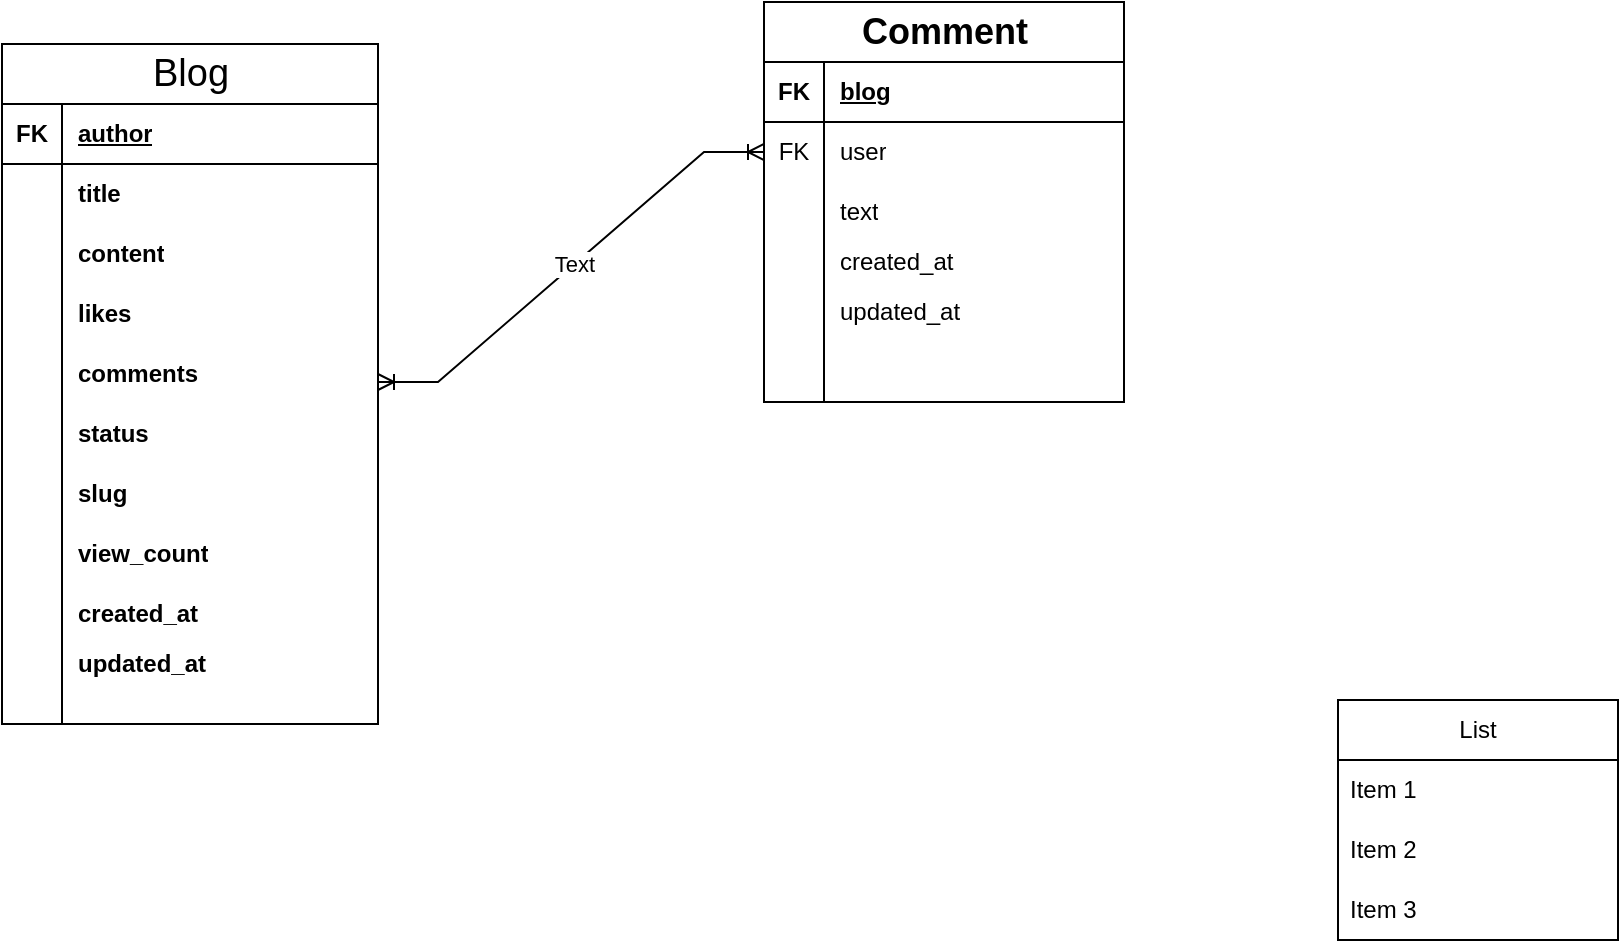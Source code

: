<mxfile version="22.1.7" type="github">
  <diagram id="C5RBs43oDa-KdzZeNtuy" name="Page-1">
    <mxGraphModel dx="872" dy="480" grid="1" gridSize="10" guides="1" tooltips="1" connect="1" arrows="1" fold="1" page="1" pageScale="1" pageWidth="827" pageHeight="1169" math="0" shadow="0">
      <root>
        <mxCell id="WIyWlLk6GJQsqaUBKTNV-0" />
        <mxCell id="WIyWlLk6GJQsqaUBKTNV-1" parent="WIyWlLk6GJQsqaUBKTNV-0" />
        <mxCell id="_QT-YO72YaYnlGwVpW6M-3" value="List" style="swimlane;fontStyle=0;childLayout=stackLayout;horizontal=1;startSize=30;horizontalStack=0;resizeParent=1;resizeParentMax=0;resizeLast=0;collapsible=1;marginBottom=0;whiteSpace=wrap;html=1;" vertex="1" parent="WIyWlLk6GJQsqaUBKTNV-1">
          <mxGeometry x="687" y="369" width="140" height="120" as="geometry" />
        </mxCell>
        <mxCell id="_QT-YO72YaYnlGwVpW6M-4" value="Item 1" style="text;strokeColor=none;fillColor=none;align=left;verticalAlign=middle;spacingLeft=4;spacingRight=4;overflow=hidden;points=[[0,0.5],[1,0.5]];portConstraint=eastwest;rotatable=0;whiteSpace=wrap;html=1;" vertex="1" parent="_QT-YO72YaYnlGwVpW6M-3">
          <mxGeometry y="30" width="140" height="30" as="geometry" />
        </mxCell>
        <mxCell id="_QT-YO72YaYnlGwVpW6M-5" value="Item 2" style="text;strokeColor=none;fillColor=none;align=left;verticalAlign=middle;spacingLeft=4;spacingRight=4;overflow=hidden;points=[[0,0.5],[1,0.5]];portConstraint=eastwest;rotatable=0;whiteSpace=wrap;html=1;" vertex="1" parent="_QT-YO72YaYnlGwVpW6M-3">
          <mxGeometry y="60" width="140" height="30" as="geometry" />
        </mxCell>
        <mxCell id="_QT-YO72YaYnlGwVpW6M-6" value="Item 3" style="text;strokeColor=none;fillColor=none;align=left;verticalAlign=middle;spacingLeft=4;spacingRight=4;overflow=hidden;points=[[0,0.5],[1,0.5]];portConstraint=eastwest;rotatable=0;whiteSpace=wrap;html=1;" vertex="1" parent="_QT-YO72YaYnlGwVpW6M-3">
          <mxGeometry y="90" width="140" height="30" as="geometry" />
        </mxCell>
        <mxCell id="_QT-YO72YaYnlGwVpW6M-9" value="&lt;span style=&quot;font-size: 19px;&quot;&gt;Blog&lt;/span&gt;" style="shape=table;startSize=30;container=1;collapsible=1;childLayout=tableLayout;fixedRows=1;rowLines=0;fontStyle=0;align=center;resizeLast=1;html=1;" vertex="1" parent="WIyWlLk6GJQsqaUBKTNV-1">
          <mxGeometry x="19" y="41" width="188" height="340" as="geometry" />
        </mxCell>
        <mxCell id="_QT-YO72YaYnlGwVpW6M-10" value="" style="shape=tableRow;horizontal=0;startSize=0;swimlaneHead=0;swimlaneBody=0;fillColor=none;collapsible=0;dropTarget=0;points=[[0,0.5],[1,0.5]];portConstraint=eastwest;top=0;left=0;right=0;bottom=1;fontStyle=1" vertex="1" parent="_QT-YO72YaYnlGwVpW6M-9">
          <mxGeometry y="30" width="188" height="30" as="geometry" />
        </mxCell>
        <mxCell id="_QT-YO72YaYnlGwVpW6M-11" value="FK" style="shape=partialRectangle;connectable=0;fillColor=none;top=0;left=0;bottom=0;right=0;fontStyle=1;overflow=hidden;whiteSpace=wrap;html=1;" vertex="1" parent="_QT-YO72YaYnlGwVpW6M-10">
          <mxGeometry width="30" height="30" as="geometry">
            <mxRectangle width="30" height="30" as="alternateBounds" />
          </mxGeometry>
        </mxCell>
        <mxCell id="_QT-YO72YaYnlGwVpW6M-12" value="author" style="shape=partialRectangle;connectable=0;fillColor=none;top=0;left=0;bottom=0;right=0;align=left;spacingLeft=6;fontStyle=5;overflow=hidden;whiteSpace=wrap;html=1;" vertex="1" parent="_QT-YO72YaYnlGwVpW6M-10">
          <mxGeometry x="30" width="158" height="30" as="geometry">
            <mxRectangle width="158" height="30" as="alternateBounds" />
          </mxGeometry>
        </mxCell>
        <mxCell id="_QT-YO72YaYnlGwVpW6M-13" value="" style="shape=tableRow;horizontal=0;startSize=0;swimlaneHead=0;swimlaneBody=0;fillColor=none;collapsible=0;dropTarget=0;points=[[0,0.5],[1,0.5]];portConstraint=eastwest;top=0;left=0;right=0;bottom=0;fontStyle=1" vertex="1" parent="_QT-YO72YaYnlGwVpW6M-9">
          <mxGeometry y="60" width="188" height="30" as="geometry" />
        </mxCell>
        <mxCell id="_QT-YO72YaYnlGwVpW6M-14" value="" style="shape=partialRectangle;connectable=0;fillColor=none;top=0;left=0;bottom=0;right=0;editable=1;overflow=hidden;whiteSpace=wrap;html=1;fontStyle=1" vertex="1" parent="_QT-YO72YaYnlGwVpW6M-13">
          <mxGeometry width="30" height="30" as="geometry">
            <mxRectangle width="30" height="30" as="alternateBounds" />
          </mxGeometry>
        </mxCell>
        <mxCell id="_QT-YO72YaYnlGwVpW6M-15" value="title" style="shape=partialRectangle;connectable=0;fillColor=none;top=0;left=0;bottom=0;right=0;align=left;spacingLeft=6;overflow=hidden;whiteSpace=wrap;html=1;fontStyle=1" vertex="1" parent="_QT-YO72YaYnlGwVpW6M-13">
          <mxGeometry x="30" width="158" height="30" as="geometry">
            <mxRectangle width="158" height="30" as="alternateBounds" />
          </mxGeometry>
        </mxCell>
        <mxCell id="_QT-YO72YaYnlGwVpW6M-16" value="" style="shape=tableRow;horizontal=0;startSize=0;swimlaneHead=0;swimlaneBody=0;fillColor=none;collapsible=0;dropTarget=0;points=[[0,0.5],[1,0.5]];portConstraint=eastwest;top=0;left=0;right=0;bottom=0;fontStyle=1" vertex="1" parent="_QT-YO72YaYnlGwVpW6M-9">
          <mxGeometry y="90" width="188" height="30" as="geometry" />
        </mxCell>
        <mxCell id="_QT-YO72YaYnlGwVpW6M-17" value="" style="shape=partialRectangle;connectable=0;fillColor=none;top=0;left=0;bottom=0;right=0;editable=1;overflow=hidden;whiteSpace=wrap;html=1;fontStyle=1" vertex="1" parent="_QT-YO72YaYnlGwVpW6M-16">
          <mxGeometry width="30" height="30" as="geometry">
            <mxRectangle width="30" height="30" as="alternateBounds" />
          </mxGeometry>
        </mxCell>
        <mxCell id="_QT-YO72YaYnlGwVpW6M-18" value="content" style="shape=partialRectangle;connectable=0;fillColor=none;top=0;left=0;bottom=0;right=0;align=left;spacingLeft=6;overflow=hidden;whiteSpace=wrap;html=1;fontStyle=1" vertex="1" parent="_QT-YO72YaYnlGwVpW6M-16">
          <mxGeometry x="30" width="158" height="30" as="geometry">
            <mxRectangle width="158" height="30" as="alternateBounds" />
          </mxGeometry>
        </mxCell>
        <mxCell id="_QT-YO72YaYnlGwVpW6M-19" value="" style="shape=tableRow;horizontal=0;startSize=0;swimlaneHead=0;swimlaneBody=0;fillColor=none;collapsible=0;dropTarget=0;points=[[0,0.5],[1,0.5]];portConstraint=eastwest;top=0;left=0;right=0;bottom=0;fontStyle=1" vertex="1" parent="_QT-YO72YaYnlGwVpW6M-9">
          <mxGeometry y="120" width="188" height="30" as="geometry" />
        </mxCell>
        <mxCell id="_QT-YO72YaYnlGwVpW6M-20" value="" style="shape=partialRectangle;connectable=0;fillColor=none;top=0;left=0;bottom=0;right=0;editable=1;overflow=hidden;whiteSpace=wrap;html=1;fontStyle=1" vertex="1" parent="_QT-YO72YaYnlGwVpW6M-19">
          <mxGeometry width="30" height="30" as="geometry">
            <mxRectangle width="30" height="30" as="alternateBounds" />
          </mxGeometry>
        </mxCell>
        <mxCell id="_QT-YO72YaYnlGwVpW6M-21" value="likes" style="shape=partialRectangle;connectable=0;fillColor=none;top=0;left=0;bottom=0;right=0;align=left;spacingLeft=6;overflow=hidden;whiteSpace=wrap;html=1;fontStyle=1" vertex="1" parent="_QT-YO72YaYnlGwVpW6M-19">
          <mxGeometry x="30" width="158" height="30" as="geometry">
            <mxRectangle width="158" height="30" as="alternateBounds" />
          </mxGeometry>
        </mxCell>
        <mxCell id="_QT-YO72YaYnlGwVpW6M-35" value="" style="shape=tableRow;horizontal=0;startSize=0;swimlaneHead=0;swimlaneBody=0;fillColor=none;collapsible=0;dropTarget=0;points=[[0,0.5],[1,0.5]];portConstraint=eastwest;top=0;left=0;right=0;bottom=0;fontStyle=1" vertex="1" parent="_QT-YO72YaYnlGwVpW6M-9">
          <mxGeometry y="150" width="188" height="30" as="geometry" />
        </mxCell>
        <mxCell id="_QT-YO72YaYnlGwVpW6M-36" value="" style="shape=partialRectangle;connectable=0;fillColor=none;top=0;left=0;bottom=0;right=0;editable=1;overflow=hidden;whiteSpace=wrap;html=1;fontStyle=1" vertex="1" parent="_QT-YO72YaYnlGwVpW6M-35">
          <mxGeometry width="30" height="30" as="geometry">
            <mxRectangle width="30" height="30" as="alternateBounds" />
          </mxGeometry>
        </mxCell>
        <mxCell id="_QT-YO72YaYnlGwVpW6M-37" value="comments" style="shape=partialRectangle;connectable=0;fillColor=none;top=0;left=0;bottom=0;right=0;align=left;spacingLeft=6;overflow=hidden;whiteSpace=wrap;html=1;fontStyle=1" vertex="1" parent="_QT-YO72YaYnlGwVpW6M-35">
          <mxGeometry x="30" width="158" height="30" as="geometry">
            <mxRectangle width="158" height="30" as="alternateBounds" />
          </mxGeometry>
        </mxCell>
        <mxCell id="_QT-YO72YaYnlGwVpW6M-38" value="" style="shape=tableRow;horizontal=0;startSize=0;swimlaneHead=0;swimlaneBody=0;fillColor=none;collapsible=0;dropTarget=0;points=[[0,0.5],[1,0.5]];portConstraint=eastwest;top=0;left=0;right=0;bottom=0;fontStyle=1" vertex="1" parent="_QT-YO72YaYnlGwVpW6M-9">
          <mxGeometry y="180" width="188" height="30" as="geometry" />
        </mxCell>
        <mxCell id="_QT-YO72YaYnlGwVpW6M-39" value="" style="shape=partialRectangle;connectable=0;fillColor=none;top=0;left=0;bottom=0;right=0;editable=1;overflow=hidden;whiteSpace=wrap;html=1;fontStyle=1" vertex="1" parent="_QT-YO72YaYnlGwVpW6M-38">
          <mxGeometry width="30" height="30" as="geometry">
            <mxRectangle width="30" height="30" as="alternateBounds" />
          </mxGeometry>
        </mxCell>
        <mxCell id="_QT-YO72YaYnlGwVpW6M-40" value="status" style="shape=partialRectangle;connectable=0;fillColor=none;top=0;left=0;bottom=0;right=0;align=left;spacingLeft=6;overflow=hidden;whiteSpace=wrap;html=1;fontStyle=1" vertex="1" parent="_QT-YO72YaYnlGwVpW6M-38">
          <mxGeometry x="30" width="158" height="30" as="geometry">
            <mxRectangle width="158" height="30" as="alternateBounds" />
          </mxGeometry>
        </mxCell>
        <mxCell id="_QT-YO72YaYnlGwVpW6M-41" value="" style="shape=tableRow;horizontal=0;startSize=0;swimlaneHead=0;swimlaneBody=0;fillColor=none;collapsible=0;dropTarget=0;points=[[0,0.5],[1,0.5]];portConstraint=eastwest;top=0;left=0;right=0;bottom=0;fontStyle=1" vertex="1" parent="_QT-YO72YaYnlGwVpW6M-9">
          <mxGeometry y="210" width="188" height="30" as="geometry" />
        </mxCell>
        <mxCell id="_QT-YO72YaYnlGwVpW6M-42" value="" style="shape=partialRectangle;connectable=0;fillColor=none;top=0;left=0;bottom=0;right=0;editable=1;overflow=hidden;whiteSpace=wrap;html=1;fontStyle=1" vertex="1" parent="_QT-YO72YaYnlGwVpW6M-41">
          <mxGeometry width="30" height="30" as="geometry">
            <mxRectangle width="30" height="30" as="alternateBounds" />
          </mxGeometry>
        </mxCell>
        <mxCell id="_QT-YO72YaYnlGwVpW6M-43" value="slug" style="shape=partialRectangle;connectable=0;fillColor=none;top=0;left=0;bottom=0;right=0;align=left;spacingLeft=6;overflow=hidden;whiteSpace=wrap;html=1;fontStyle=1" vertex="1" parent="_QT-YO72YaYnlGwVpW6M-41">
          <mxGeometry x="30" width="158" height="30" as="geometry">
            <mxRectangle width="158" height="30" as="alternateBounds" />
          </mxGeometry>
        </mxCell>
        <mxCell id="_QT-YO72YaYnlGwVpW6M-44" value="" style="shape=tableRow;horizontal=0;startSize=0;swimlaneHead=0;swimlaneBody=0;fillColor=none;collapsible=0;dropTarget=0;points=[[0,0.5],[1,0.5]];portConstraint=eastwest;top=0;left=0;right=0;bottom=0;fontStyle=1" vertex="1" parent="_QT-YO72YaYnlGwVpW6M-9">
          <mxGeometry y="240" width="188" height="30" as="geometry" />
        </mxCell>
        <mxCell id="_QT-YO72YaYnlGwVpW6M-45" value="" style="shape=partialRectangle;connectable=0;fillColor=none;top=0;left=0;bottom=0;right=0;editable=1;overflow=hidden;whiteSpace=wrap;html=1;fontStyle=1" vertex="1" parent="_QT-YO72YaYnlGwVpW6M-44">
          <mxGeometry width="30" height="30" as="geometry">
            <mxRectangle width="30" height="30" as="alternateBounds" />
          </mxGeometry>
        </mxCell>
        <mxCell id="_QT-YO72YaYnlGwVpW6M-46" value="view_count" style="shape=partialRectangle;connectable=0;fillColor=none;top=0;left=0;bottom=0;right=0;align=left;spacingLeft=6;overflow=hidden;whiteSpace=wrap;html=1;fontStyle=1" vertex="1" parent="_QT-YO72YaYnlGwVpW6M-44">
          <mxGeometry x="30" width="158" height="30" as="geometry">
            <mxRectangle width="158" height="30" as="alternateBounds" />
          </mxGeometry>
        </mxCell>
        <mxCell id="_QT-YO72YaYnlGwVpW6M-47" value="" style="shape=tableRow;horizontal=0;startSize=0;swimlaneHead=0;swimlaneBody=0;fillColor=none;collapsible=0;dropTarget=0;points=[[0,0.5],[1,0.5]];portConstraint=eastwest;top=0;left=0;right=0;bottom=0;fontStyle=1" vertex="1" parent="_QT-YO72YaYnlGwVpW6M-9">
          <mxGeometry y="270" width="188" height="30" as="geometry" />
        </mxCell>
        <mxCell id="_QT-YO72YaYnlGwVpW6M-48" value="" style="shape=partialRectangle;connectable=0;fillColor=none;top=0;left=0;bottom=0;right=0;editable=1;overflow=hidden;whiteSpace=wrap;html=1;fontStyle=1" vertex="1" parent="_QT-YO72YaYnlGwVpW6M-47">
          <mxGeometry width="30" height="30" as="geometry">
            <mxRectangle width="30" height="30" as="alternateBounds" />
          </mxGeometry>
        </mxCell>
        <mxCell id="_QT-YO72YaYnlGwVpW6M-49" value="created_at" style="shape=partialRectangle;connectable=0;fillColor=none;top=0;left=0;bottom=0;right=0;align=left;spacingLeft=6;overflow=hidden;whiteSpace=wrap;html=1;fontStyle=1" vertex="1" parent="_QT-YO72YaYnlGwVpW6M-47">
          <mxGeometry x="30" width="158" height="30" as="geometry">
            <mxRectangle width="158" height="30" as="alternateBounds" />
          </mxGeometry>
        </mxCell>
        <mxCell id="_QT-YO72YaYnlGwVpW6M-50" value="" style="shape=tableRow;horizontal=0;startSize=0;swimlaneHead=0;swimlaneBody=0;fillColor=none;collapsible=0;dropTarget=0;points=[[0,0.5],[1,0.5]];portConstraint=eastwest;top=0;left=0;right=0;bottom=0;fontStyle=1" vertex="1" parent="_QT-YO72YaYnlGwVpW6M-9">
          <mxGeometry y="300" width="188" height="20" as="geometry" />
        </mxCell>
        <mxCell id="_QT-YO72YaYnlGwVpW6M-51" value="" style="shape=partialRectangle;connectable=0;fillColor=none;top=0;left=0;bottom=0;right=0;editable=1;overflow=hidden;whiteSpace=wrap;html=1;fontStyle=1" vertex="1" parent="_QT-YO72YaYnlGwVpW6M-50">
          <mxGeometry width="30" height="20" as="geometry">
            <mxRectangle width="30" height="20" as="alternateBounds" />
          </mxGeometry>
        </mxCell>
        <mxCell id="_QT-YO72YaYnlGwVpW6M-52" value="updated_at" style="shape=partialRectangle;connectable=0;fillColor=none;top=0;left=0;bottom=0;right=0;align=left;spacingLeft=6;overflow=hidden;whiteSpace=wrap;html=1;fontStyle=1" vertex="1" parent="_QT-YO72YaYnlGwVpW6M-50">
          <mxGeometry x="30" width="158" height="20" as="geometry">
            <mxRectangle width="158" height="20" as="alternateBounds" />
          </mxGeometry>
        </mxCell>
        <mxCell id="_QT-YO72YaYnlGwVpW6M-53" value="" style="shape=tableRow;horizontal=0;startSize=0;swimlaneHead=0;swimlaneBody=0;fillColor=none;collapsible=0;dropTarget=0;points=[[0,0.5],[1,0.5]];portConstraint=eastwest;top=0;left=0;right=0;bottom=0;" vertex="1" parent="_QT-YO72YaYnlGwVpW6M-9">
          <mxGeometry y="320" width="188" height="20" as="geometry" />
        </mxCell>
        <mxCell id="_QT-YO72YaYnlGwVpW6M-54" value="" style="shape=partialRectangle;connectable=0;fillColor=none;top=0;left=0;bottom=0;right=0;editable=1;overflow=hidden;whiteSpace=wrap;html=1;" vertex="1" parent="_QT-YO72YaYnlGwVpW6M-53">
          <mxGeometry width="30" height="20" as="geometry">
            <mxRectangle width="30" height="20" as="alternateBounds" />
          </mxGeometry>
        </mxCell>
        <mxCell id="_QT-YO72YaYnlGwVpW6M-55" value="" style="shape=partialRectangle;connectable=0;fillColor=none;top=0;left=0;bottom=0;right=0;align=left;spacingLeft=6;overflow=hidden;whiteSpace=wrap;html=1;" vertex="1" parent="_QT-YO72YaYnlGwVpW6M-53">
          <mxGeometry x="30" width="158" height="20" as="geometry">
            <mxRectangle width="158" height="20" as="alternateBounds" />
          </mxGeometry>
        </mxCell>
        <mxCell id="_QT-YO72YaYnlGwVpW6M-22" value="Comment" style="shape=table;startSize=30;container=1;collapsible=1;childLayout=tableLayout;fixedRows=1;rowLines=0;fontStyle=1;align=center;resizeLast=1;html=1;fontSize=18;" vertex="1" parent="WIyWlLk6GJQsqaUBKTNV-1">
          <mxGeometry x="400" y="20" width="180" height="200" as="geometry" />
        </mxCell>
        <mxCell id="_QT-YO72YaYnlGwVpW6M-23" value="" style="shape=tableRow;horizontal=0;startSize=0;swimlaneHead=0;swimlaneBody=0;fillColor=none;collapsible=0;dropTarget=0;points=[[0,0.5],[1,0.5]];portConstraint=eastwest;top=0;left=0;right=0;bottom=1;" vertex="1" parent="_QT-YO72YaYnlGwVpW6M-22">
          <mxGeometry y="30" width="180" height="30" as="geometry" />
        </mxCell>
        <mxCell id="_QT-YO72YaYnlGwVpW6M-24" value="FK" style="shape=partialRectangle;connectable=0;fillColor=none;top=0;left=0;bottom=0;right=0;fontStyle=1;overflow=hidden;whiteSpace=wrap;html=1;" vertex="1" parent="_QT-YO72YaYnlGwVpW6M-23">
          <mxGeometry width="30" height="30" as="geometry">
            <mxRectangle width="30" height="30" as="alternateBounds" />
          </mxGeometry>
        </mxCell>
        <mxCell id="_QT-YO72YaYnlGwVpW6M-25" value="blog" style="shape=partialRectangle;connectable=0;fillColor=none;top=0;left=0;bottom=0;right=0;align=left;spacingLeft=6;fontStyle=5;overflow=hidden;whiteSpace=wrap;html=1;" vertex="1" parent="_QT-YO72YaYnlGwVpW6M-23">
          <mxGeometry x="30" width="150" height="30" as="geometry">
            <mxRectangle width="150" height="30" as="alternateBounds" />
          </mxGeometry>
        </mxCell>
        <mxCell id="_QT-YO72YaYnlGwVpW6M-26" value="" style="shape=tableRow;horizontal=0;startSize=0;swimlaneHead=0;swimlaneBody=0;fillColor=none;collapsible=0;dropTarget=0;points=[[0,0.5],[1,0.5]];portConstraint=eastwest;top=0;left=0;right=0;bottom=0;" vertex="1" parent="_QT-YO72YaYnlGwVpW6M-22">
          <mxGeometry y="60" width="180" height="30" as="geometry" />
        </mxCell>
        <mxCell id="_QT-YO72YaYnlGwVpW6M-27" value="FK" style="shape=partialRectangle;connectable=0;fillColor=none;top=0;left=0;bottom=0;right=0;editable=1;overflow=hidden;whiteSpace=wrap;html=1;" vertex="1" parent="_QT-YO72YaYnlGwVpW6M-26">
          <mxGeometry width="30" height="30" as="geometry">
            <mxRectangle width="30" height="30" as="alternateBounds" />
          </mxGeometry>
        </mxCell>
        <mxCell id="_QT-YO72YaYnlGwVpW6M-28" value="user" style="shape=partialRectangle;connectable=0;fillColor=none;top=0;left=0;bottom=0;right=0;align=left;spacingLeft=6;overflow=hidden;whiteSpace=wrap;html=1;" vertex="1" parent="_QT-YO72YaYnlGwVpW6M-26">
          <mxGeometry x="30" width="150" height="30" as="geometry">
            <mxRectangle width="150" height="30" as="alternateBounds" />
          </mxGeometry>
        </mxCell>
        <mxCell id="_QT-YO72YaYnlGwVpW6M-29" value="" style="shape=tableRow;horizontal=0;startSize=0;swimlaneHead=0;swimlaneBody=0;fillColor=none;collapsible=0;dropTarget=0;points=[[0,0.5],[1,0.5]];portConstraint=eastwest;top=0;left=0;right=0;bottom=0;" vertex="1" parent="_QT-YO72YaYnlGwVpW6M-22">
          <mxGeometry y="90" width="180" height="30" as="geometry" />
        </mxCell>
        <mxCell id="_QT-YO72YaYnlGwVpW6M-30" value="" style="shape=partialRectangle;connectable=0;fillColor=none;top=0;left=0;bottom=0;right=0;editable=1;overflow=hidden;whiteSpace=wrap;html=1;" vertex="1" parent="_QT-YO72YaYnlGwVpW6M-29">
          <mxGeometry width="30" height="30" as="geometry">
            <mxRectangle width="30" height="30" as="alternateBounds" />
          </mxGeometry>
        </mxCell>
        <mxCell id="_QT-YO72YaYnlGwVpW6M-31" value="text" style="shape=partialRectangle;connectable=0;fillColor=none;top=0;left=0;bottom=0;right=0;align=left;spacingLeft=6;overflow=hidden;whiteSpace=wrap;html=1;" vertex="1" parent="_QT-YO72YaYnlGwVpW6M-29">
          <mxGeometry x="30" width="150" height="30" as="geometry">
            <mxRectangle width="150" height="30" as="alternateBounds" />
          </mxGeometry>
        </mxCell>
        <mxCell id="_QT-YO72YaYnlGwVpW6M-32" value="" style="shape=tableRow;horizontal=0;startSize=0;swimlaneHead=0;swimlaneBody=0;fillColor=none;collapsible=0;dropTarget=0;points=[[0,0.5],[1,0.5]];portConstraint=eastwest;top=0;left=0;right=0;bottom=0;" vertex="1" parent="_QT-YO72YaYnlGwVpW6M-22">
          <mxGeometry y="120" width="180" height="20" as="geometry" />
        </mxCell>
        <mxCell id="_QT-YO72YaYnlGwVpW6M-33" value="" style="shape=partialRectangle;connectable=0;fillColor=none;top=0;left=0;bottom=0;right=0;editable=1;overflow=hidden;whiteSpace=wrap;html=1;" vertex="1" parent="_QT-YO72YaYnlGwVpW6M-32">
          <mxGeometry width="30" height="20" as="geometry">
            <mxRectangle width="30" height="20" as="alternateBounds" />
          </mxGeometry>
        </mxCell>
        <mxCell id="_QT-YO72YaYnlGwVpW6M-34" value="created_at" style="shape=partialRectangle;connectable=0;fillColor=none;top=0;left=0;bottom=0;right=0;align=left;spacingLeft=6;overflow=hidden;whiteSpace=wrap;html=1;" vertex="1" parent="_QT-YO72YaYnlGwVpW6M-32">
          <mxGeometry x="30" width="150" height="20" as="geometry">
            <mxRectangle width="150" height="20" as="alternateBounds" />
          </mxGeometry>
        </mxCell>
        <mxCell id="_QT-YO72YaYnlGwVpW6M-56" value="" style="shape=tableRow;horizontal=0;startSize=0;swimlaneHead=0;swimlaneBody=0;fillColor=none;collapsible=0;dropTarget=0;points=[[0,0.5],[1,0.5]];portConstraint=eastwest;top=0;left=0;right=0;bottom=0;" vertex="1" parent="_QT-YO72YaYnlGwVpW6M-22">
          <mxGeometry y="140" width="180" height="30" as="geometry" />
        </mxCell>
        <mxCell id="_QT-YO72YaYnlGwVpW6M-57" value="" style="shape=partialRectangle;connectable=0;fillColor=none;top=0;left=0;bottom=0;right=0;editable=1;overflow=hidden;whiteSpace=wrap;html=1;" vertex="1" parent="_QT-YO72YaYnlGwVpW6M-56">
          <mxGeometry width="30" height="30" as="geometry">
            <mxRectangle width="30" height="30" as="alternateBounds" />
          </mxGeometry>
        </mxCell>
        <mxCell id="_QT-YO72YaYnlGwVpW6M-58" value="updated_at" style="shape=partialRectangle;connectable=0;fillColor=none;top=0;left=0;bottom=0;right=0;align=left;spacingLeft=6;overflow=hidden;whiteSpace=wrap;html=1;" vertex="1" parent="_QT-YO72YaYnlGwVpW6M-56">
          <mxGeometry x="30" width="150" height="30" as="geometry">
            <mxRectangle width="150" height="30" as="alternateBounds" />
          </mxGeometry>
        </mxCell>
        <mxCell id="_QT-YO72YaYnlGwVpW6M-59" value="" style="shape=tableRow;horizontal=0;startSize=0;swimlaneHead=0;swimlaneBody=0;fillColor=none;collapsible=0;dropTarget=0;points=[[0,0.5],[1,0.5]];portConstraint=eastwest;top=0;left=0;right=0;bottom=0;" vertex="1" parent="_QT-YO72YaYnlGwVpW6M-22">
          <mxGeometry y="170" width="180" height="30" as="geometry" />
        </mxCell>
        <mxCell id="_QT-YO72YaYnlGwVpW6M-60" value="" style="shape=partialRectangle;connectable=0;fillColor=none;top=0;left=0;bottom=0;right=0;editable=1;overflow=hidden;whiteSpace=wrap;html=1;" vertex="1" parent="_QT-YO72YaYnlGwVpW6M-59">
          <mxGeometry width="30" height="30" as="geometry">
            <mxRectangle width="30" height="30" as="alternateBounds" />
          </mxGeometry>
        </mxCell>
        <mxCell id="_QT-YO72YaYnlGwVpW6M-61" value="" style="shape=partialRectangle;connectable=0;fillColor=none;top=0;left=0;bottom=0;right=0;align=left;spacingLeft=6;overflow=hidden;whiteSpace=wrap;html=1;" vertex="1" parent="_QT-YO72YaYnlGwVpW6M-59">
          <mxGeometry x="30" width="150" height="30" as="geometry">
            <mxRectangle width="150" height="30" as="alternateBounds" />
          </mxGeometry>
        </mxCell>
        <mxCell id="_QT-YO72YaYnlGwVpW6M-68" value="" style="edgeStyle=entityRelationEdgeStyle;fontSize=12;html=1;endArrow=ERoneToMany;startArrow=ERoneToMany;rounded=0;entryX=0;entryY=0.5;entryDx=0;entryDy=0;" edge="1" parent="WIyWlLk6GJQsqaUBKTNV-1" target="_QT-YO72YaYnlGwVpW6M-26">
          <mxGeometry width="100" height="100" relative="1" as="geometry">
            <mxPoint x="207" y="210" as="sourcePoint" />
            <mxPoint x="310" y="90" as="targetPoint" />
          </mxGeometry>
        </mxCell>
        <mxCell id="_QT-YO72YaYnlGwVpW6M-69" value="Text" style="edgeLabel;html=1;align=center;verticalAlign=middle;resizable=0;points=[];" vertex="1" connectable="0" parent="_QT-YO72YaYnlGwVpW6M-68">
          <mxGeometry x="0.018" relative="1" as="geometry">
            <mxPoint as="offset" />
          </mxGeometry>
        </mxCell>
      </root>
    </mxGraphModel>
  </diagram>
</mxfile>

